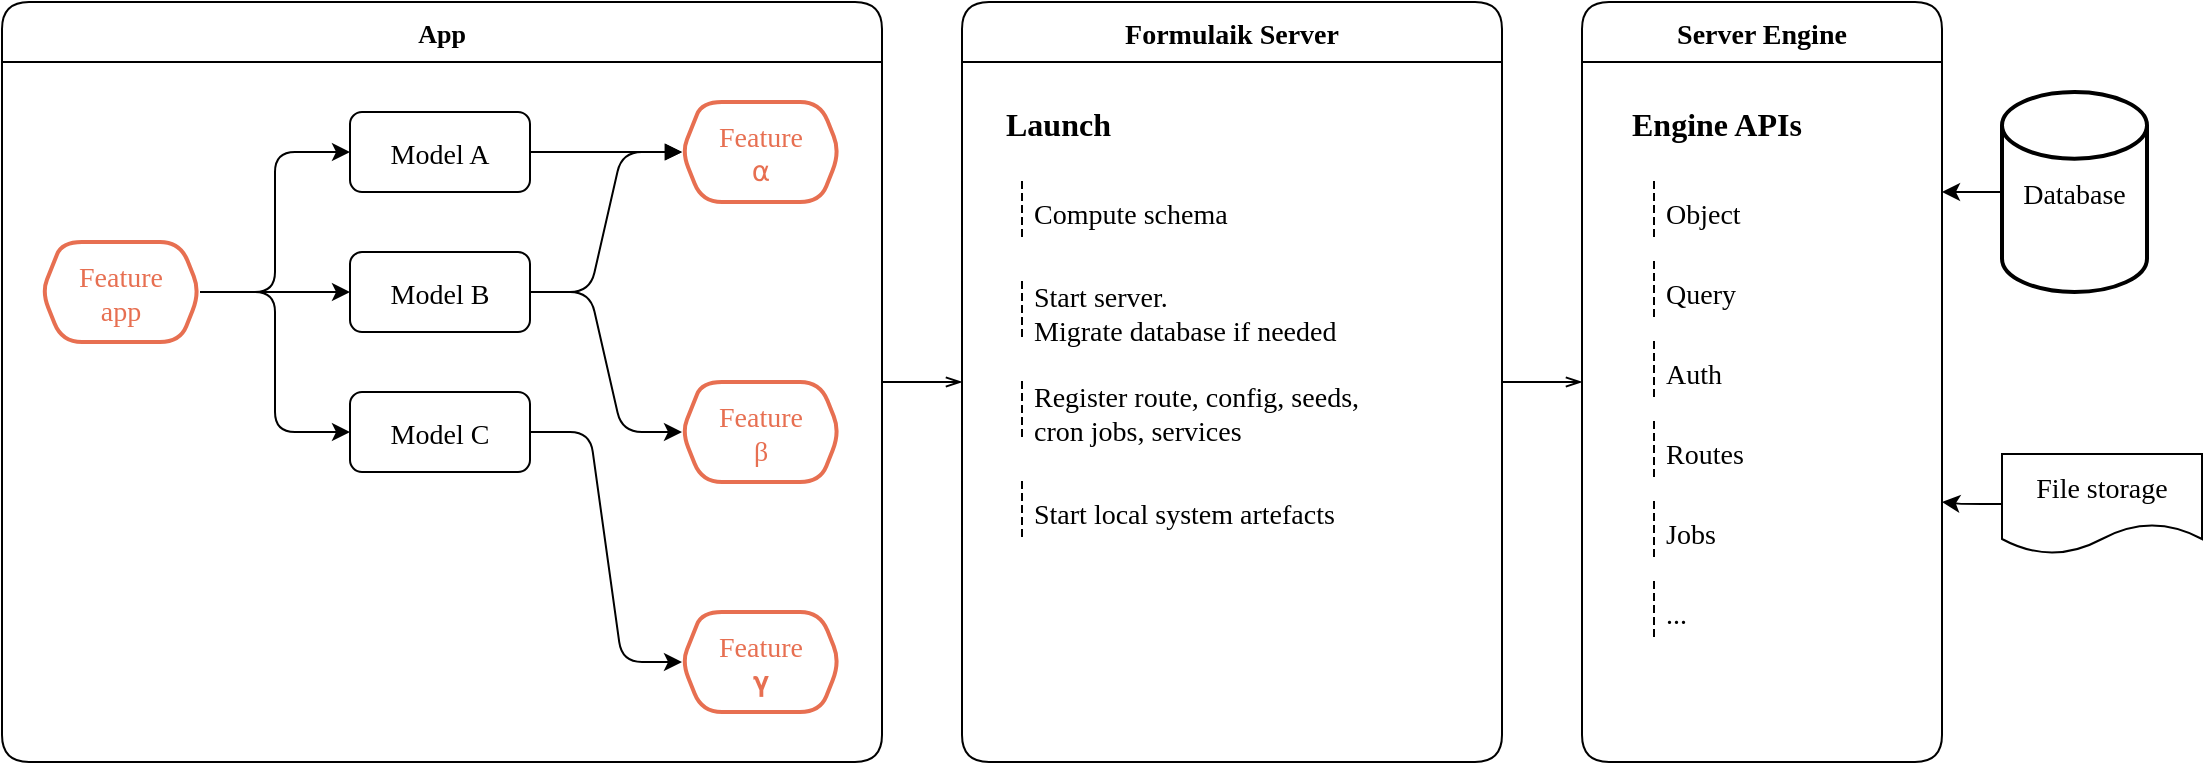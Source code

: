 <mxfile version="22.1.21" type="device">
  <diagram id="JGq5mMFjrIXwyw8050Zy" name="overview">
    <mxGraphModel dx="2285" dy="1122" grid="1" gridSize="10" guides="1" tooltips="1" connect="1" arrows="1" fold="1" page="1" pageScale="1" pageWidth="827" pageHeight="1169" math="0" shadow="0">
      <root>
        <mxCell id="0" />
        <mxCell id="1" parent="0" />
        <mxCell id="jO4-bG8q1z7JqDZY6VAb-1" value="" style="edgeStyle=orthogonalEdgeStyle;rounded=1;orthogonalLoop=1;jettySize=auto;exitX=1;exitY=0.5;exitDx=0;exitDy=0;entryX=0;entryY=0.5;entryDx=0;entryDy=0;endArrow=openThin;endFill=0;fontFamily=Space Grotesk;" parent="1" source="7iNomwiGGK1y9IakOSY6-1" target="GkBf_ReJm_KXZPCguamX-12" edge="1">
          <mxGeometry relative="1" as="geometry" />
        </mxCell>
        <mxCell id="7iNomwiGGK1y9IakOSY6-1" value="App" style="swimlane;rounded=1;fontFamily=Space Grotesk;startSize=30;fontSize=13;" parent="1" vertex="1">
          <mxGeometry x="-50" y="180" width="440" height="380" as="geometry" />
        </mxCell>
        <mxCell id="RBQA4vdteTvTgHRCX-G--25" value="Model A" style="rounded=1;fontFamily=Space Grotesk;fontSize=14;" vertex="1" parent="7iNomwiGGK1y9IakOSY6-1">
          <mxGeometry x="174" y="55" width="90" height="40" as="geometry" />
        </mxCell>
        <mxCell id="RBQA4vdteTvTgHRCX-G--28" value="Model B" style="rounded=1;fontFamily=Space Grotesk;fontSize=14;" vertex="1" parent="7iNomwiGGK1y9IakOSY6-1">
          <mxGeometry x="174" y="125" width="90" height="40" as="geometry" />
        </mxCell>
        <mxCell id="RBQA4vdteTvTgHRCX-G--30" value="Model C" style="rounded=1;fontFamily=Space Grotesk;fontSize=14;" vertex="1" parent="7iNomwiGGK1y9IakOSY6-1">
          <mxGeometry x="174" y="195" width="90" height="40" as="geometry" />
        </mxCell>
        <mxCell id="RBQA4vdteTvTgHRCX-G--31" value="Feature &#xa;⍺" style="shape=hexagon;perimeter=hexagonPerimeter2;fixedSize=1;rounded=1;size=10;fontFamily=Space Grotesk;strokeColor=#e76f51;strokeWidth=2;fontColor=#E76F51;fontSize=14;" vertex="1" parent="7iNomwiGGK1y9IakOSY6-1">
          <mxGeometry x="340" y="50" width="79" height="50" as="geometry" />
        </mxCell>
        <mxCell id="RBQA4vdteTvTgHRCX-G--24" value="" style="edgeStyle=orthogonalEdgeStyle;rounded=1;orthogonalLoop=1;jettySize=auto;curved=1;strokeWidth=1;endArrow=block;endFill=1;fontFamily=Space Grotesk;fontSize=14;" edge="1" parent="7iNomwiGGK1y9IakOSY6-1" source="RBQA4vdteTvTgHRCX-G--25" target="RBQA4vdteTvTgHRCX-G--31">
          <mxGeometry relative="1" as="geometry" />
        </mxCell>
        <mxCell id="RBQA4vdteTvTgHRCX-G--26" value="" style="edgeStyle=entityRelationEdgeStyle;rounded=1;orthogonalLoop=1;jettySize=auto;strokeWidth=1;endArrow=block;endFill=1;fontFamily=Space Grotesk;fontSize=14;" edge="1" parent="7iNomwiGGK1y9IakOSY6-1" source="RBQA4vdteTvTgHRCX-G--28" target="RBQA4vdteTvTgHRCX-G--31">
          <mxGeometry relative="1" as="geometry" />
        </mxCell>
        <mxCell id="RBQA4vdteTvTgHRCX-G--32" value="Feature &#xa;β" style="shape=hexagon;perimeter=hexagonPerimeter2;fixedSize=1;rounded=1;size=10;fontFamily=Space Grotesk;strokeColor=#e76f51;strokeWidth=2;fontColor=#E76F51;fontSize=14;" vertex="1" parent="7iNomwiGGK1y9IakOSY6-1">
          <mxGeometry x="340" y="190" width="79" height="50" as="geometry" />
        </mxCell>
        <mxCell id="RBQA4vdteTvTgHRCX-G--27" value="" style="edgeStyle=entityRelationEdgeStyle;rounded=1;orthogonalLoop=1;jettySize=auto;entryX=0;entryY=0.5;entryDx=0;entryDy=0;endArrow=classic;endFill=1;fontFamily=Space Grotesk;fontSize=14;" edge="1" parent="7iNomwiGGK1y9IakOSY6-1" source="RBQA4vdteTvTgHRCX-G--28" target="RBQA4vdteTvTgHRCX-G--32">
          <mxGeometry relative="1" as="geometry" />
        </mxCell>
        <mxCell id="RBQA4vdteTvTgHRCX-G--33" value="Feature &#xa;𝛄" style="shape=hexagon;perimeter=hexagonPerimeter2;fixedSize=1;rounded=1;size=10;fontFamily=Space Grotesk;strokeColor=#e76f51;strokeWidth=2;fontColor=#E76F51;fontSize=14;" vertex="1" parent="7iNomwiGGK1y9IakOSY6-1">
          <mxGeometry x="340" y="305" width="79" height="50" as="geometry" />
        </mxCell>
        <mxCell id="RBQA4vdteTvTgHRCX-G--29" style="edgeStyle=entityRelationEdgeStyle;rounded=1;orthogonalLoop=1;jettySize=auto;html=1;exitX=1;exitY=0.5;exitDx=0;exitDy=0;entryX=0;entryY=0.5;entryDx=0;entryDy=0;fontSize=14;" edge="1" parent="7iNomwiGGK1y9IakOSY6-1" source="RBQA4vdteTvTgHRCX-G--30" target="RBQA4vdteTvTgHRCX-G--33">
          <mxGeometry relative="1" as="geometry" />
        </mxCell>
        <mxCell id="RBQA4vdteTvTgHRCX-G--34" style="edgeStyle=orthogonalEdgeStyle;rounded=1;orthogonalLoop=1;jettySize=auto;html=1;entryX=0;entryY=0.5;entryDx=0;entryDy=0;fontSize=14;" edge="1" parent="7iNomwiGGK1y9IakOSY6-1" source="RBQA4vdteTvTgHRCX-G--37" target="RBQA4vdteTvTgHRCX-G--25">
          <mxGeometry relative="1" as="geometry" />
        </mxCell>
        <mxCell id="RBQA4vdteTvTgHRCX-G--35" style="edgeStyle=orthogonalEdgeStyle;rounded=1;orthogonalLoop=1;jettySize=auto;html=1;exitX=1;exitY=0.5;exitDx=0;exitDy=0;entryX=0;entryY=0.5;entryDx=0;entryDy=0;fontSize=14;" edge="1" parent="7iNomwiGGK1y9IakOSY6-1" source="RBQA4vdteTvTgHRCX-G--37" target="RBQA4vdteTvTgHRCX-G--28">
          <mxGeometry relative="1" as="geometry" />
        </mxCell>
        <mxCell id="RBQA4vdteTvTgHRCX-G--36" style="edgeStyle=orthogonalEdgeStyle;rounded=1;orthogonalLoop=1;jettySize=auto;html=1;entryX=0;entryY=0.5;entryDx=0;entryDy=0;fontSize=14;" edge="1" parent="7iNomwiGGK1y9IakOSY6-1" source="RBQA4vdteTvTgHRCX-G--37" target="RBQA4vdteTvTgHRCX-G--30">
          <mxGeometry relative="1" as="geometry" />
        </mxCell>
        <mxCell id="RBQA4vdteTvTgHRCX-G--37" value="Feature &#xa;app" style="shape=hexagon;perimeter=hexagonPerimeter2;fixedSize=1;rounded=1;size=10;fontFamily=Space Grotesk;fontStyle=0;strokeColor=#e76f51;strokeWidth=2;fontColor=#E76F51;fontSize=14;" vertex="1" parent="7iNomwiGGK1y9IakOSY6-1">
          <mxGeometry x="20" y="120" width="79" height="50" as="geometry" />
        </mxCell>
        <mxCell id="jO4-bG8q1z7JqDZY6VAb-2" value="" style="edgeStyle=orthogonalEdgeStyle;rounded=1;orthogonalLoop=1;jettySize=auto;exitX=1;exitY=0.5;exitDx=0;exitDy=0;entryX=0;entryY=0.5;entryDx=0;entryDy=0;endArrow=openThin;endFill=0;fontFamily=Space Grotesk;" parent="1" source="GkBf_ReJm_KXZPCguamX-12" target="GkBf_ReJm_KXZPCguamX-23" edge="1">
          <mxGeometry relative="1" as="geometry" />
        </mxCell>
        <mxCell id="GkBf_ReJm_KXZPCguamX-12" value="Formulaik Server" style="swimlane;rounded=1;fontFamily=Space Grotesk;startSize=30;fontSize=14;" parent="1" vertex="1">
          <mxGeometry x="430" y="180" width="270" height="380" as="geometry" />
        </mxCell>
        <mxCell id="RBQA4vdteTvTgHRCX-G--16" value="Launch" style="text;strokeColor=none;fillColor=none;fontSize=16;fontStyle=1;verticalAlign=middle;align=left;fontFamily=Space Grotesk;" vertex="1" parent="GkBf_ReJm_KXZPCguamX-12">
          <mxGeometry x="20" y="40" width="100" height="40" as="geometry" />
        </mxCell>
        <mxCell id="RBQA4vdteTvTgHRCX-G--17" value="Compute schema" style="shape=partialRectangle;fillColor=none;align=left;verticalAlign=middle;strokeColor=none;spacingLeft=34;rotatable=0;points=[[0,0.5],[1,0.5]];portConstraint=eastwest;dropTarget=0;rounded=1;fontSize=14;fontFamily=Space Grotesk;" vertex="1" parent="GkBf_ReJm_KXZPCguamX-12">
          <mxGeometry y="90" width="90" height="30" as="geometry" />
        </mxCell>
        <mxCell id="RBQA4vdteTvTgHRCX-G--18" value="" style="shape=partialRectangle;top=0;left=0;bottom=0;fillColor=none;stokeWidth=1;dashed=1;align=left;verticalAlign=middle;spacingLeft=4;spacingRight=4;overflow=hidden;rotatable=0;points=[];portConstraint=eastwest;part=1;rounded=1;" vertex="1" connectable="0" parent="RBQA4vdteTvTgHRCX-G--17">
          <mxGeometry width="30" height="30" as="geometry" />
        </mxCell>
        <mxCell id="RBQA4vdteTvTgHRCX-G--19" value="Start server. &#xa;Migrate database if needed" style="shape=partialRectangle;fillColor=none;align=left;verticalAlign=middle;strokeColor=none;spacingLeft=34;rotatable=0;points=[[0,0.5],[1,0.5]];portConstraint=eastwest;dropTarget=0;rounded=1;fontSize=14;fontFamily=Space Grotesk;" vertex="1" parent="GkBf_ReJm_KXZPCguamX-12">
          <mxGeometry y="140" width="90" height="30" as="geometry" />
        </mxCell>
        <mxCell id="RBQA4vdteTvTgHRCX-G--20" value="" style="shape=partialRectangle;top=0;left=0;bottom=0;fillColor=none;stokeWidth=1;dashed=1;align=left;verticalAlign=middle;spacingLeft=4;spacingRight=4;overflow=hidden;rotatable=0;points=[];portConstraint=eastwest;part=1;rounded=1;" vertex="1" connectable="0" parent="RBQA4vdteTvTgHRCX-G--19">
          <mxGeometry width="30" height="30" as="geometry" />
        </mxCell>
        <mxCell id="RBQA4vdteTvTgHRCX-G--21" value="Register route, config, seeds, &#xa;cron jobs, services" style="shape=partialRectangle;fillColor=none;align=left;verticalAlign=middle;strokeColor=none;spacingLeft=34;rotatable=0;points=[[0,0.5],[1,0.5]];portConstraint=eastwest;dropTarget=0;rounded=1;fontSize=14;fontFamily=Space Grotesk;" vertex="1" parent="GkBf_ReJm_KXZPCguamX-12">
          <mxGeometry y="190" width="90" height="30" as="geometry" />
        </mxCell>
        <mxCell id="RBQA4vdteTvTgHRCX-G--22" value="" style="shape=partialRectangle;top=0;left=0;bottom=0;fillColor=none;stokeWidth=1;dashed=1;align=left;verticalAlign=middle;spacingLeft=4;spacingRight=4;overflow=hidden;rotatable=0;points=[];portConstraint=eastwest;part=1;rounded=1;" vertex="1" connectable="0" parent="RBQA4vdteTvTgHRCX-G--21">
          <mxGeometry width="30" height="30" as="geometry" />
        </mxCell>
        <mxCell id="RBQA4vdteTvTgHRCX-G--38" value="Start local system artefacts" style="shape=partialRectangle;fillColor=none;align=left;verticalAlign=middle;strokeColor=none;spacingLeft=34;rotatable=0;points=[[0,0.5],[1,0.5]];portConstraint=eastwest;dropTarget=0;rounded=1;fontSize=14;fontFamily=Space Grotesk;" vertex="1" parent="GkBf_ReJm_KXZPCguamX-12">
          <mxGeometry y="240" width="90" height="30" as="geometry" />
        </mxCell>
        <mxCell id="RBQA4vdteTvTgHRCX-G--39" value="" style="shape=partialRectangle;top=0;left=0;bottom=0;fillColor=none;stokeWidth=1;dashed=1;align=left;verticalAlign=middle;spacingLeft=4;spacingRight=4;overflow=hidden;rotatable=0;points=[];portConstraint=eastwest;part=1;rounded=1;" vertex="1" connectable="0" parent="RBQA4vdteTvTgHRCX-G--38">
          <mxGeometry width="30" height="30" as="geometry" />
        </mxCell>
        <mxCell id="GkBf_ReJm_KXZPCguamX-23" value="Server Engine" style="swimlane;rounded=1;fontFamily=Space Grotesk;startSize=30;fontSize=14;" parent="1" vertex="1">
          <mxGeometry x="740" y="180" width="180" height="380" as="geometry" />
        </mxCell>
        <mxCell id="GkBf_ReJm_KXZPCguamX-29" style="edgeStyle=orthogonalEdgeStyle;rounded=1;orthogonalLoop=1;jettySize=auto;html=1;entryX=1;entryY=0.5;entryDx=0;entryDy=0;" parent="GkBf_ReJm_KXZPCguamX-23" edge="1">
          <mxGeometry relative="1" as="geometry">
            <mxPoint x="164" y="210" as="sourcePoint" />
          </mxGeometry>
        </mxCell>
        <mxCell id="RBQA4vdteTvTgHRCX-G--3" value="Query" style="shape=partialRectangle;fillColor=none;align=left;verticalAlign=middle;strokeColor=none;spacingLeft=34;rotatable=0;points=[[0,0.5],[1,0.5]];portConstraint=eastwest;dropTarget=0;rounded=1;fontSize=14;fontFamily=Space Grotesk;" vertex="1" parent="GkBf_ReJm_KXZPCguamX-23">
          <mxGeometry x="6" y="130" width="90" height="30" as="geometry" />
        </mxCell>
        <mxCell id="RBQA4vdteTvTgHRCX-G--4" value="" style="shape=partialRectangle;top=0;left=0;bottom=0;fillColor=none;stokeWidth=1;dashed=1;align=left;verticalAlign=middle;spacingLeft=4;spacingRight=4;overflow=hidden;rotatable=0;points=[];portConstraint=eastwest;part=1;rounded=1;" vertex="1" connectable="0" parent="RBQA4vdteTvTgHRCX-G--3">
          <mxGeometry width="30" height="30" as="geometry" />
        </mxCell>
        <mxCell id="RBQA4vdteTvTgHRCX-G--5" value="Object" style="shape=partialRectangle;fillColor=none;align=left;verticalAlign=middle;strokeColor=none;spacingLeft=34;rotatable=0;points=[[0,0.5],[1,0.5]];portConstraint=eastwest;dropTarget=0;rounded=1;fontSize=14;fontFamily=Space Grotesk;" vertex="1" parent="GkBf_ReJm_KXZPCguamX-23">
          <mxGeometry x="6" y="90" width="90" height="30" as="geometry" />
        </mxCell>
        <mxCell id="RBQA4vdteTvTgHRCX-G--6" value="" style="shape=partialRectangle;top=0;left=0;bottom=0;fillColor=none;stokeWidth=1;dashed=1;align=left;verticalAlign=middle;spacingLeft=4;spacingRight=4;overflow=hidden;rotatable=0;points=[];portConstraint=eastwest;part=1;rounded=1;" vertex="1" connectable="0" parent="RBQA4vdteTvTgHRCX-G--5">
          <mxGeometry width="30" height="30" as="geometry" />
        </mxCell>
        <mxCell id="RBQA4vdteTvTgHRCX-G--7" value="Auth" style="shape=partialRectangle;fillColor=none;align=left;verticalAlign=middle;strokeColor=none;spacingLeft=34;rotatable=0;points=[[0,0.5],[1,0.5]];portConstraint=eastwest;dropTarget=0;rounded=1;fontSize=14;fontFamily=Space Grotesk;" vertex="1" parent="GkBf_ReJm_KXZPCguamX-23">
          <mxGeometry x="6" y="170" width="90" height="30" as="geometry" />
        </mxCell>
        <mxCell id="RBQA4vdteTvTgHRCX-G--8" value="" style="shape=partialRectangle;top=0;left=0;bottom=0;fillColor=none;stokeWidth=1;dashed=1;align=left;verticalAlign=middle;spacingLeft=4;spacingRight=4;overflow=hidden;rotatable=0;points=[];portConstraint=eastwest;part=1;rounded=1;" vertex="1" connectable="0" parent="RBQA4vdteTvTgHRCX-G--7">
          <mxGeometry width="30" height="30" as="geometry" />
        </mxCell>
        <mxCell id="RBQA4vdteTvTgHRCX-G--9" value="Routes" style="shape=partialRectangle;fillColor=none;align=left;verticalAlign=middle;strokeColor=none;spacingLeft=34;rotatable=0;points=[[0,0.5],[1,0.5]];portConstraint=eastwest;dropTarget=0;rounded=1;fontSize=14;fontFamily=Space Grotesk;" vertex="1" parent="GkBf_ReJm_KXZPCguamX-23">
          <mxGeometry x="6" y="210" width="90" height="30" as="geometry" />
        </mxCell>
        <mxCell id="RBQA4vdteTvTgHRCX-G--10" value="" style="shape=partialRectangle;top=0;left=0;bottom=0;fillColor=none;stokeWidth=1;dashed=1;align=left;verticalAlign=middle;spacingLeft=4;spacingRight=4;overflow=hidden;rotatable=0;points=[];portConstraint=eastwest;part=1;rounded=1;" vertex="1" connectable="0" parent="RBQA4vdteTvTgHRCX-G--9">
          <mxGeometry width="30" height="30" as="geometry" />
        </mxCell>
        <mxCell id="RBQA4vdteTvTgHRCX-G--11" value="Jobs" style="shape=partialRectangle;fillColor=none;align=left;verticalAlign=middle;strokeColor=none;spacingLeft=34;rotatable=0;points=[[0,0.5],[1,0.5]];portConstraint=eastwest;dropTarget=0;rounded=1;fontSize=14;fontFamily=Space Grotesk;" vertex="1" parent="GkBf_ReJm_KXZPCguamX-23">
          <mxGeometry x="6" y="250" width="90" height="30" as="geometry" />
        </mxCell>
        <mxCell id="RBQA4vdteTvTgHRCX-G--12" value="" style="shape=partialRectangle;top=0;left=0;bottom=0;fillColor=none;stokeWidth=1;dashed=1;align=left;verticalAlign=middle;spacingLeft=4;spacingRight=4;overflow=hidden;rotatable=0;points=[];portConstraint=eastwest;part=1;rounded=1;" vertex="1" connectable="0" parent="RBQA4vdteTvTgHRCX-G--11">
          <mxGeometry width="30" height="30" as="geometry" />
        </mxCell>
        <mxCell id="RBQA4vdteTvTgHRCX-G--13" value="..." style="shape=partialRectangle;fillColor=none;align=left;verticalAlign=middle;strokeColor=none;spacingLeft=34;rotatable=0;points=[[0,0.5],[1,0.5]];portConstraint=eastwest;dropTarget=0;rounded=1;fontSize=14;fontFamily=Space Grotesk;" vertex="1" parent="GkBf_ReJm_KXZPCguamX-23">
          <mxGeometry x="6" y="290" width="90" height="30" as="geometry" />
        </mxCell>
        <mxCell id="RBQA4vdteTvTgHRCX-G--14" value="" style="shape=partialRectangle;top=0;left=0;bottom=0;fillColor=none;stokeWidth=1;dashed=1;align=left;verticalAlign=middle;spacingLeft=4;spacingRight=4;overflow=hidden;rotatable=0;points=[];portConstraint=eastwest;part=1;rounded=1;" vertex="1" connectable="0" parent="RBQA4vdteTvTgHRCX-G--13">
          <mxGeometry width="30" height="30" as="geometry" />
        </mxCell>
        <mxCell id="RBQA4vdteTvTgHRCX-G--15" value="Engine APIs" style="text;strokeColor=none;fillColor=none;fontSize=16;fontStyle=1;verticalAlign=middle;align=left;fontFamily=Space Grotesk;" vertex="1" parent="GkBf_ReJm_KXZPCguamX-23">
          <mxGeometry x="23" y="40" width="100" height="40" as="geometry" />
        </mxCell>
        <mxCell id="GkBf_ReJm_KXZPCguamX-38" value="" style="rounded=1;orthogonalLoop=1;jettySize=auto;fontFamily=Space Grotesk;entryX=1;entryY=0.25;entryDx=0;entryDy=0;" parent="1" source="RBQA4vdteTvTgHRCX-G--1" target="GkBf_ReJm_KXZPCguamX-23" edge="1">
          <mxGeometry relative="1" as="geometry">
            <mxPoint x="1000" y="290" as="sourcePoint" />
            <mxPoint x="940" y="270" as="targetPoint" />
          </mxGeometry>
        </mxCell>
        <mxCell id="GkBf_ReJm_KXZPCguamX-45" value="" style="edgeStyle=orthogonalEdgeStyle;rounded=1;orthogonalLoop=1;jettySize=auto;fontFamily=Space Grotesk;" parent="1" source="Vka3GxXvQhmj2TmSdQw_-1" edge="1">
          <mxGeometry relative="1" as="geometry">
            <mxPoint x="947.507" y="430" as="sourcePoint" />
            <mxPoint x="920" y="430" as="targetPoint" />
          </mxGeometry>
        </mxCell>
        <mxCell id="RBQA4vdteTvTgHRCX-G--1" value="Database" style="strokeWidth=2;shape=mxgraph.flowchart.database;rounded=1;fontFamily=Space Grotesk;fontSize=14;" vertex="1" parent="1">
          <mxGeometry x="950" y="225" width="72.5" height="100" as="geometry" />
        </mxCell>
        <mxCell id="Vka3GxXvQhmj2TmSdQw_-1" value="&lt;font style=&quot;font-size: 14px;&quot; face=&quot;Space Grotesk&quot;&gt;File storage&lt;/font&gt;" style="shape=document;whiteSpace=wrap;html=1;boundedLbl=1;rounded=1;" vertex="1" parent="1">
          <mxGeometry x="950" y="406" width="100" height="50" as="geometry" />
        </mxCell>
      </root>
    </mxGraphModel>
  </diagram>
</mxfile>
